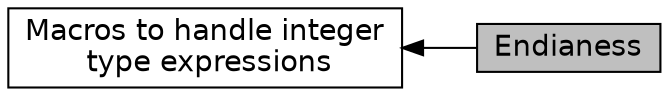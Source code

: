 digraph "Endianess"
{
  edge [fontname="Helvetica",fontsize="14",labelfontname="Helvetica",labelfontsize="14"];
  node [fontname="Helvetica",fontsize="14",shape=box];
  rankdir=LR;
  Node2 [label="Macros to handle integer\l type expressions",height=0.2,width=0.4,color="black", fillcolor="white", style="filled",URL="$group__integers.html",tooltip=" "];
  Node1 [label="Endianess",height=0.2,width=0.4,color="black", fillcolor="grey75", style="filled", fontcolor="black",tooltip="Help to handle endianess problems of different kind."];
  Node2->Node1 [shape=plaintext, dir="back", style="solid"];
}
